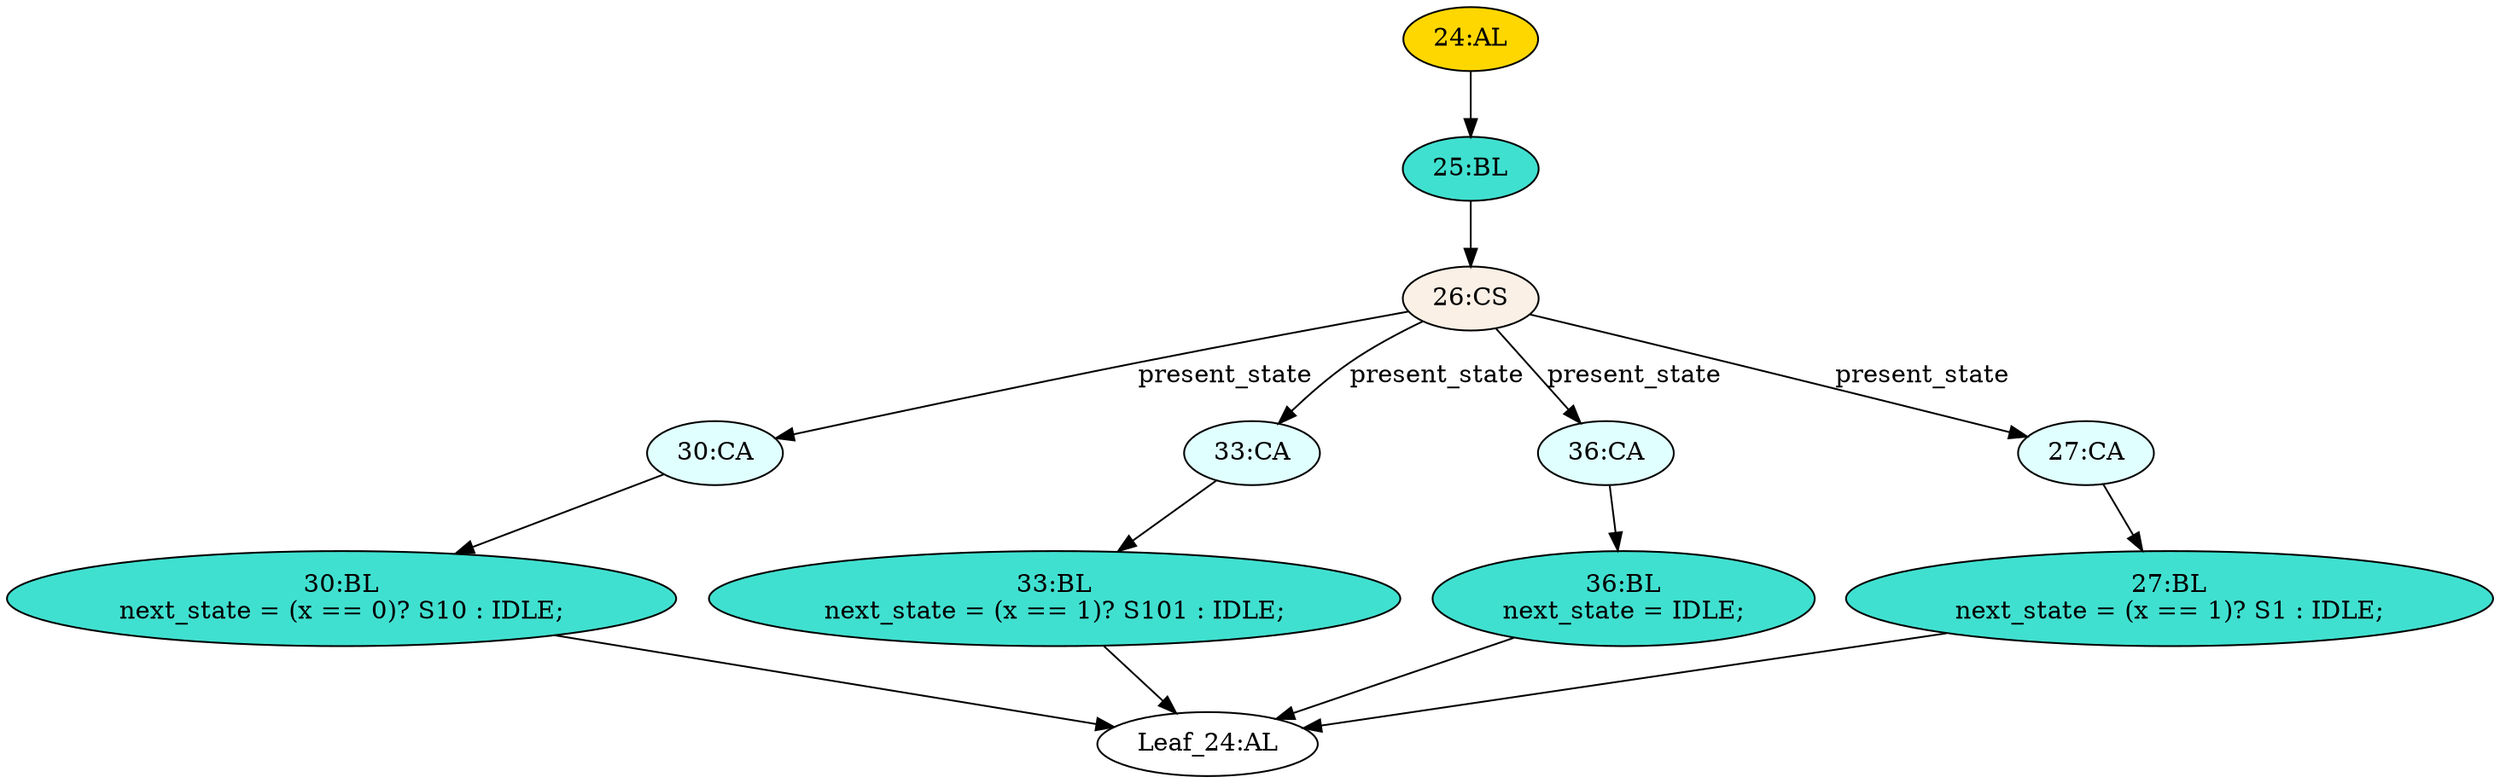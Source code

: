 strict digraph "" {
	node [label="\N"];
	"33:BL"	[ast="<pyverilog.vparser.ast.Block object at 0x7f2eb668af10>",
		fillcolor=turquoise,
		label="33:BL
next_state = (x == 1)? S101 : IDLE;",
		statements="[<pyverilog.vparser.ast.BlockingSubstitution object at 0x7f2eb668ac50>]",
		style=filled,
		typ=Block];
	"Leaf_24:AL"	[def_var="['next_state']",
		label="Leaf_24:AL"];
	"33:BL" -> "Leaf_24:AL"	[cond="[]",
		lineno=None];
	"30:CA"	[ast="<pyverilog.vparser.ast.Case object at 0x7f2eb668af50>",
		fillcolor=lightcyan,
		label="30:CA",
		statements="[]",
		style=filled,
		typ=Case];
	"30:BL"	[ast="<pyverilog.vparser.ast.Block object at 0x7f2eb668afd0>",
		fillcolor=turquoise,
		label="30:BL
next_state = (x == 0)? S10 : IDLE;",
		statements="[<pyverilog.vparser.ast.BlockingSubstitution object at 0x7f2eb6683050>]",
		style=filled,
		typ=Block];
	"30:CA" -> "30:BL"	[cond="[]",
		lineno=None];
	"24:AL"	[ast="<pyverilog.vparser.ast.Always object at 0x7f2eb6683ad0>",
		clk_sens=False,
		fillcolor=gold,
		label="24:AL",
		sens="['x', 'IDLE']",
		statements="[]",
		style=filled,
		typ=Always,
		use_var="['x', 'IDLE', 'present_state']"];
	"25:BL"	[ast="<pyverilog.vparser.ast.Block object at 0x7f2eb6683bd0>",
		fillcolor=turquoise,
		label="25:BL",
		statements="[]",
		style=filled,
		typ=Block];
	"24:AL" -> "25:BL"	[cond="[]",
		lineno=None];
	"33:CA"	[ast="<pyverilog.vparser.ast.Case object at 0x7f2eb6683590>",
		fillcolor=lightcyan,
		label="33:CA",
		statements="[]",
		style=filled,
		typ=Case];
	"33:CA" -> "33:BL"	[cond="[]",
		lineno=None];
	"30:BL" -> "Leaf_24:AL"	[cond="[]",
		lineno=None];
	"26:CS"	[ast="<pyverilog.vparser.ast.CaseStatement object at 0x7f2eb668a090>",
		fillcolor=linen,
		label="26:CS",
		statements="[]",
		style=filled,
		typ=CaseStatement];
	"26:CS" -> "30:CA"	[cond="['present_state']",
		label=present_state,
		lineno=26];
	"26:CS" -> "33:CA"	[cond="['present_state']",
		label=present_state,
		lineno=26];
	"36:CA"	[ast="<pyverilog.vparser.ast.Case object at 0x7f2eb6683310>",
		fillcolor=lightcyan,
		label="36:CA",
		statements="[]",
		style=filled,
		typ=Case];
	"26:CS" -> "36:CA"	[cond="['present_state']",
		label=present_state,
		lineno=26];
	"27:CA"	[ast="<pyverilog.vparser.ast.Case object at 0x7f2eb66836d0>",
		fillcolor=lightcyan,
		label="27:CA",
		statements="[]",
		style=filled,
		typ=Case];
	"26:CS" -> "27:CA"	[cond="['present_state']",
		label=present_state,
		lineno=26];
	"27:BL"	[ast="<pyverilog.vparser.ast.Block object at 0x7f2eb6683750>",
		fillcolor=turquoise,
		label="27:BL
next_state = (x == 1)? S1 : IDLE;",
		statements="[<pyverilog.vparser.ast.BlockingSubstitution object at 0x7f2eb6683790>]",
		style=filled,
		typ=Block];
	"27:BL" -> "Leaf_24:AL"	[cond="[]",
		lineno=None];
	"36:BL"	[ast="<pyverilog.vparser.ast.Block object at 0x7f2eb6683390>",
		fillcolor=turquoise,
		label="36:BL
next_state = IDLE;",
		statements="[<pyverilog.vparser.ast.BlockingSubstitution object at 0x7f2eb66833d0>]",
		style=filled,
		typ=Block];
	"36:CA" -> "36:BL"	[cond="[]",
		lineno=None];
	"27:CA" -> "27:BL"	[cond="[]",
		lineno=None];
	"25:BL" -> "26:CS"	[cond="[]",
		lineno=None];
	"36:BL" -> "Leaf_24:AL"	[cond="[]",
		lineno=None];
}
